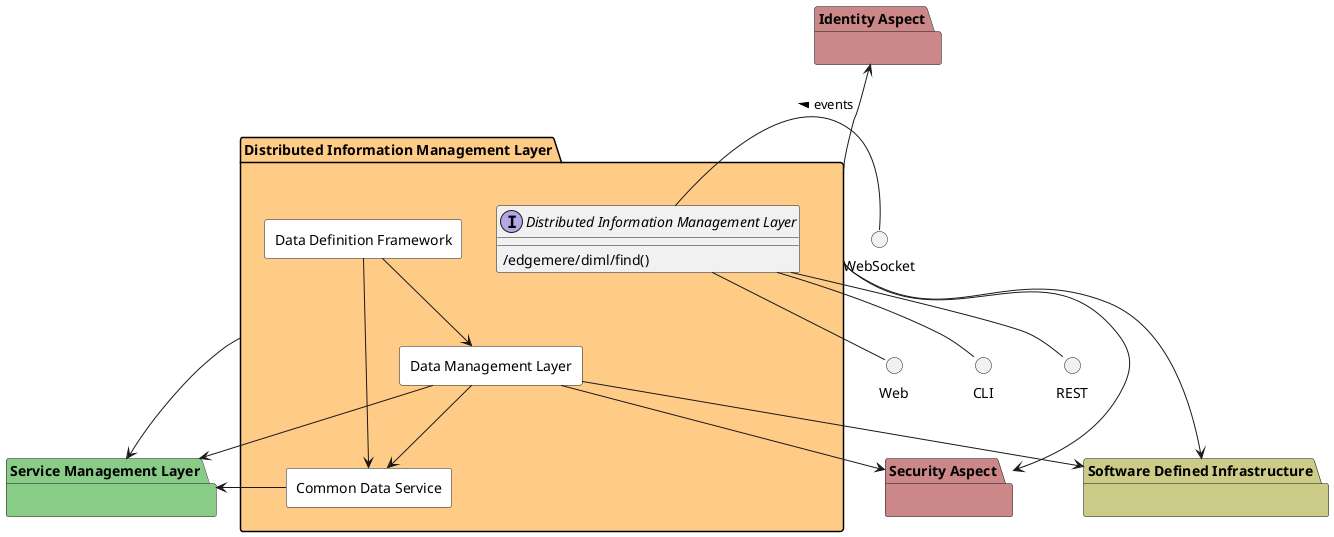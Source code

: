 @startuml


package "Software Defined Infrastructure" #cccc88 {

}

package "Service Management Layer" #88cc88 {

}

package "Security Aspect" #cc8888 {

}

package "Identity Aspect" #cc8888 {

}


package "Distributed Information Management Layer" #ffcc88 {

    interface "Distributed Information Management Layer" as i {
    
            /edgemere/diml/find()
    
    }
}

circle REST
circle Web
circle CLI
circle WebSocket

i -down- Web
i -down- CLI
i -down- REST
WebSocket -left- i: events >

package "Distributed Information Management Layer" #ffcc88 {


rectangle "Common Data Service" #white {
}

rectangle "Data Definition Framework" #white {
}

rectangle "Data Management Layer" #white {
}

    "Common Data Service" --> "Service Management Layer"
    
    "Data Definition Framework" --> "Data Management Layer"
    
    "Data Definition Framework" --> "Common Data Service"
    
    "Data Management Layer" --> "Software Defined Infrastructure"
    
    "Data Management Layer" --> "Security Aspect"
    
    "Data Management Layer" --> "Service Management Layer"
    
    "Data Management Layer" --> "Common Data Service"
    
}


    "Software Defined Infrastructure" <-- "Distributed Information Management Layer"

    "Service Management Layer" <-- "Distributed Information Management Layer"

    "Security Aspect" <-- "Distributed Information Management Layer"

    "Identity Aspect" <-- "Distributed Information Management Layer"


@enduml
